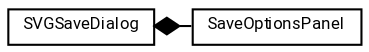 #!/usr/local/bin/dot
#
# Class diagram 
# Generated by UMLGraph version R5_7_2-60-g0e99a6 (http://www.spinellis.gr/umlgraph/)
#

digraph G {
	graph [fontnames="svg"]
	edge [fontname="Roboto",fontsize=7,labelfontname="Roboto",labelfontsize=7,color="black"];
	node [fontname="Roboto",fontcolor="black",fontsize=8,shape=plaintext,margin=0,width=0,height=0];
	nodesep=0.15;
	ranksep=0.25;
	rankdir=LR;
	// de.lmu.ifi.dbs.elki.visualization.savedialog.SVGSaveDialog
	c115329 [label=<<table title="de.lmu.ifi.dbs.elki.visualization.savedialog.SVGSaveDialog" border="0" cellborder="1" cellspacing="0" cellpadding="2" href="SVGSaveDialog.html" target="_parent">
		<tr><td><table border="0" cellspacing="0" cellpadding="1">
		<tr><td align="center" balign="center"> <font face="Roboto">SVGSaveDialog</font> </td></tr>
		</table></td></tr>
		</table>>, URL="SVGSaveDialog.html"];
	// de.lmu.ifi.dbs.elki.visualization.savedialog.SaveOptionsPanel
	c115330 [label=<<table title="de.lmu.ifi.dbs.elki.visualization.savedialog.SaveOptionsPanel" border="0" cellborder="1" cellspacing="0" cellpadding="2" href="SaveOptionsPanel.html" target="_parent">
		<tr><td><table border="0" cellspacing="0" cellpadding="1">
		<tr><td align="center" balign="center"> <font face="Roboto">SaveOptionsPanel</font> </td></tr>
		</table></td></tr>
		</table>>, URL="SaveOptionsPanel.html"];
	// de.lmu.ifi.dbs.elki.visualization.savedialog.SVGSaveDialog composed de.lmu.ifi.dbs.elki.visualization.savedialog.SaveOptionsPanel
	c115329 -> c115330 [arrowhead=none,arrowtail=diamond,dir=back,weight=6];
}

